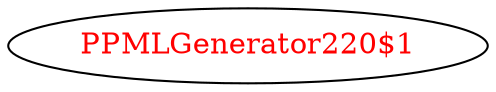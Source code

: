 digraph dependencyGraph {
 concentrate=true;
 ranksep="2.0";
 rankdir="LR"; 
 splines="ortho";
"PPMLGenerator220$1" [fontcolor="red"];
}